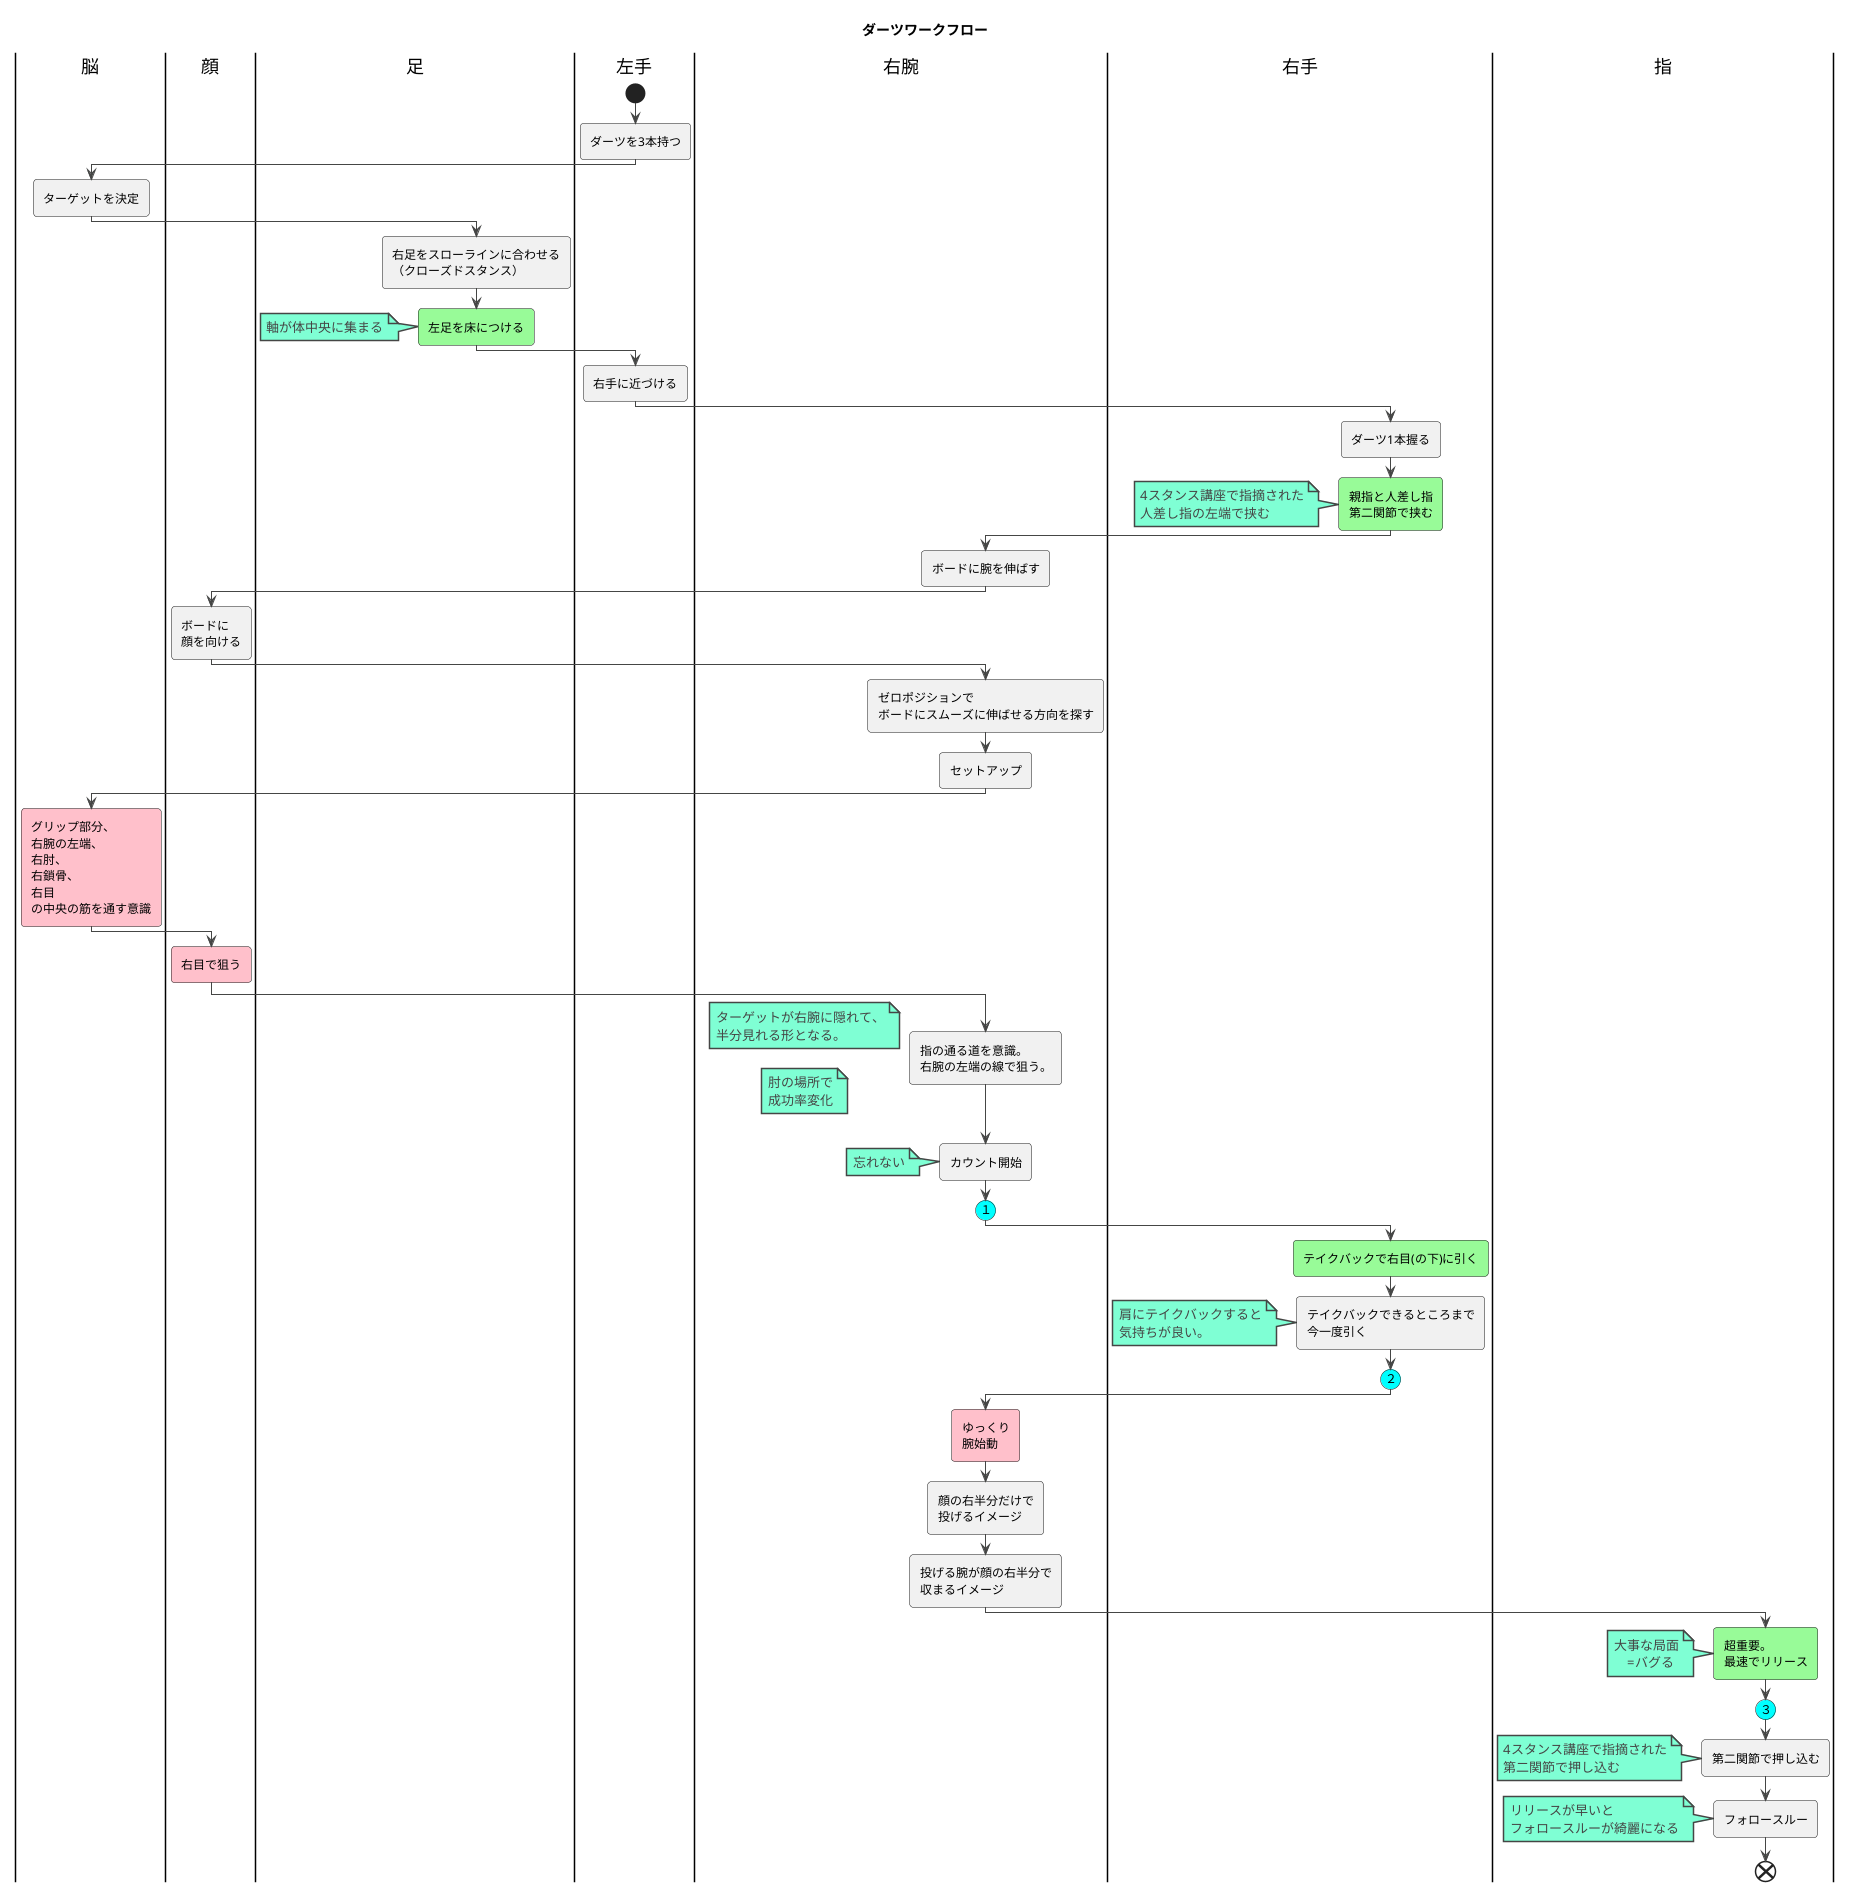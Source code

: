 @startuml
title ダーツワークフロー



!theme vibrant

|脳|
|顔|
|足|
|左手|
|右腕|
|左手|
start
:ダーツを3本持つ;
|脳|
:ターゲットを決定;
|足|
:右足をスローラインに合わせる
（クローズドスタンス）;
#palegreen:左足を床につける;
note
  軸が体中央に集まる
end note
/'
################
##pink:左足を右足よりも
#後ろに下げる;
################
'/

|左手|
:右手に近づける;
|右手|
:ダーツ1本握る;
#palegreen:親指と人差し指
第二関節で挟む;
note
  4スタンス講座で指摘された
  人差し指の左端で挟む
end note

|右腕|
:ボードに腕を伸ばす;

|顔|
:ボードに
顔を向ける;
|右腕|
:ゼロポジションで
ボードにスムーズに伸ばせる方向を探す;
:セットアップ;
|脳|
#pink:グリップ部分、
右腕の左端、
右肘、
右鎖骨、
右目
の中央の筋を通す意識;
|顔|
#pink:右目で狙う;
|右腕|
:指の通る道を意識。
右腕の左端の線で狙う。;
note
ターゲットが右腕に隠れて、
半分見れる形となる。
end note

note
肘の場所で
成功率変化
end note

|右腕|
:カウント開始;

note
    忘れない
end note


#Aqua:(１)

|右手|

#palegreen:テイクバックで右目(の下)に引く;

:テイクバックできるところまで
今一度引く;

note
    肩にテイクバックすると
    気持ちが良い。
end note

#Aqua:(２)

/'
#pink:肘固定意識;
note
    固定が甘い
    →飛ばない
end note
#pink:肘の裏側意識;
note
    指の道が
    肘の左側
end note
'/

|右腕|
#pink:ゆっくり
腕始動;
:顔の右半分だけで
投げるイメージ;
:投げる腕が顔の右半分で
収まるイメージ;
|指|
#palegreen:超重要。
最速でリリース;
note
    大事な局面
        =バグる 
end note

#Aqua:(３)

:第二関節で押し込む;
note
  4スタンス講座で指摘された
  第二関節で押し込む
end note

:フォロースルー;
note
  リリースが早いと
  フォロースルーが綺麗になる
end note

end
@enduml
